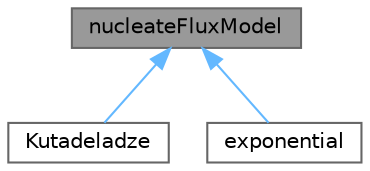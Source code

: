 digraph "nucleateFluxModel"
{
 // LATEX_PDF_SIZE
  bgcolor="transparent";
  edge [fontname=Helvetica,fontsize=10,labelfontname=Helvetica,labelfontsize=10];
  node [fontname=Helvetica,fontsize=10,shape=box,height=0.2,width=0.4];
  Node1 [id="Node000001",label="nucleateFluxModel",height=0.2,width=0.4,color="gray40", fillcolor="grey60", style="filled", fontcolor="black",tooltip="Base class for nucleation flux models."];
  Node1 -> Node2 [id="edge1_Node000001_Node000002",dir="back",color="steelblue1",style="solid",tooltip=" "];
  Node2 [id="Node000002",label="Kutadeladze",height=0.2,width=0.4,color="gray40", fillcolor="white", style="filled",URL="$classFoam_1_1wallBoilingModels_1_1nucleateFluxModels_1_1Kutadeladze.html",tooltip="Nucleate flux sub-cooling correlation."];
  Node1 -> Node3 [id="edge2_Node000001_Node000003",dir="back",color="steelblue1",style="solid",tooltip=" "];
  Node3 [id="Node000003",label="exponential",height=0.2,width=0.4,color="gray40", fillcolor="white", style="filled",URL="$classFoam_1_1wallBoilingModels_1_1nucleateFluxModels_1_1exponential.html",tooltip="Nucleate flux sub-cooling correlation."];
}

